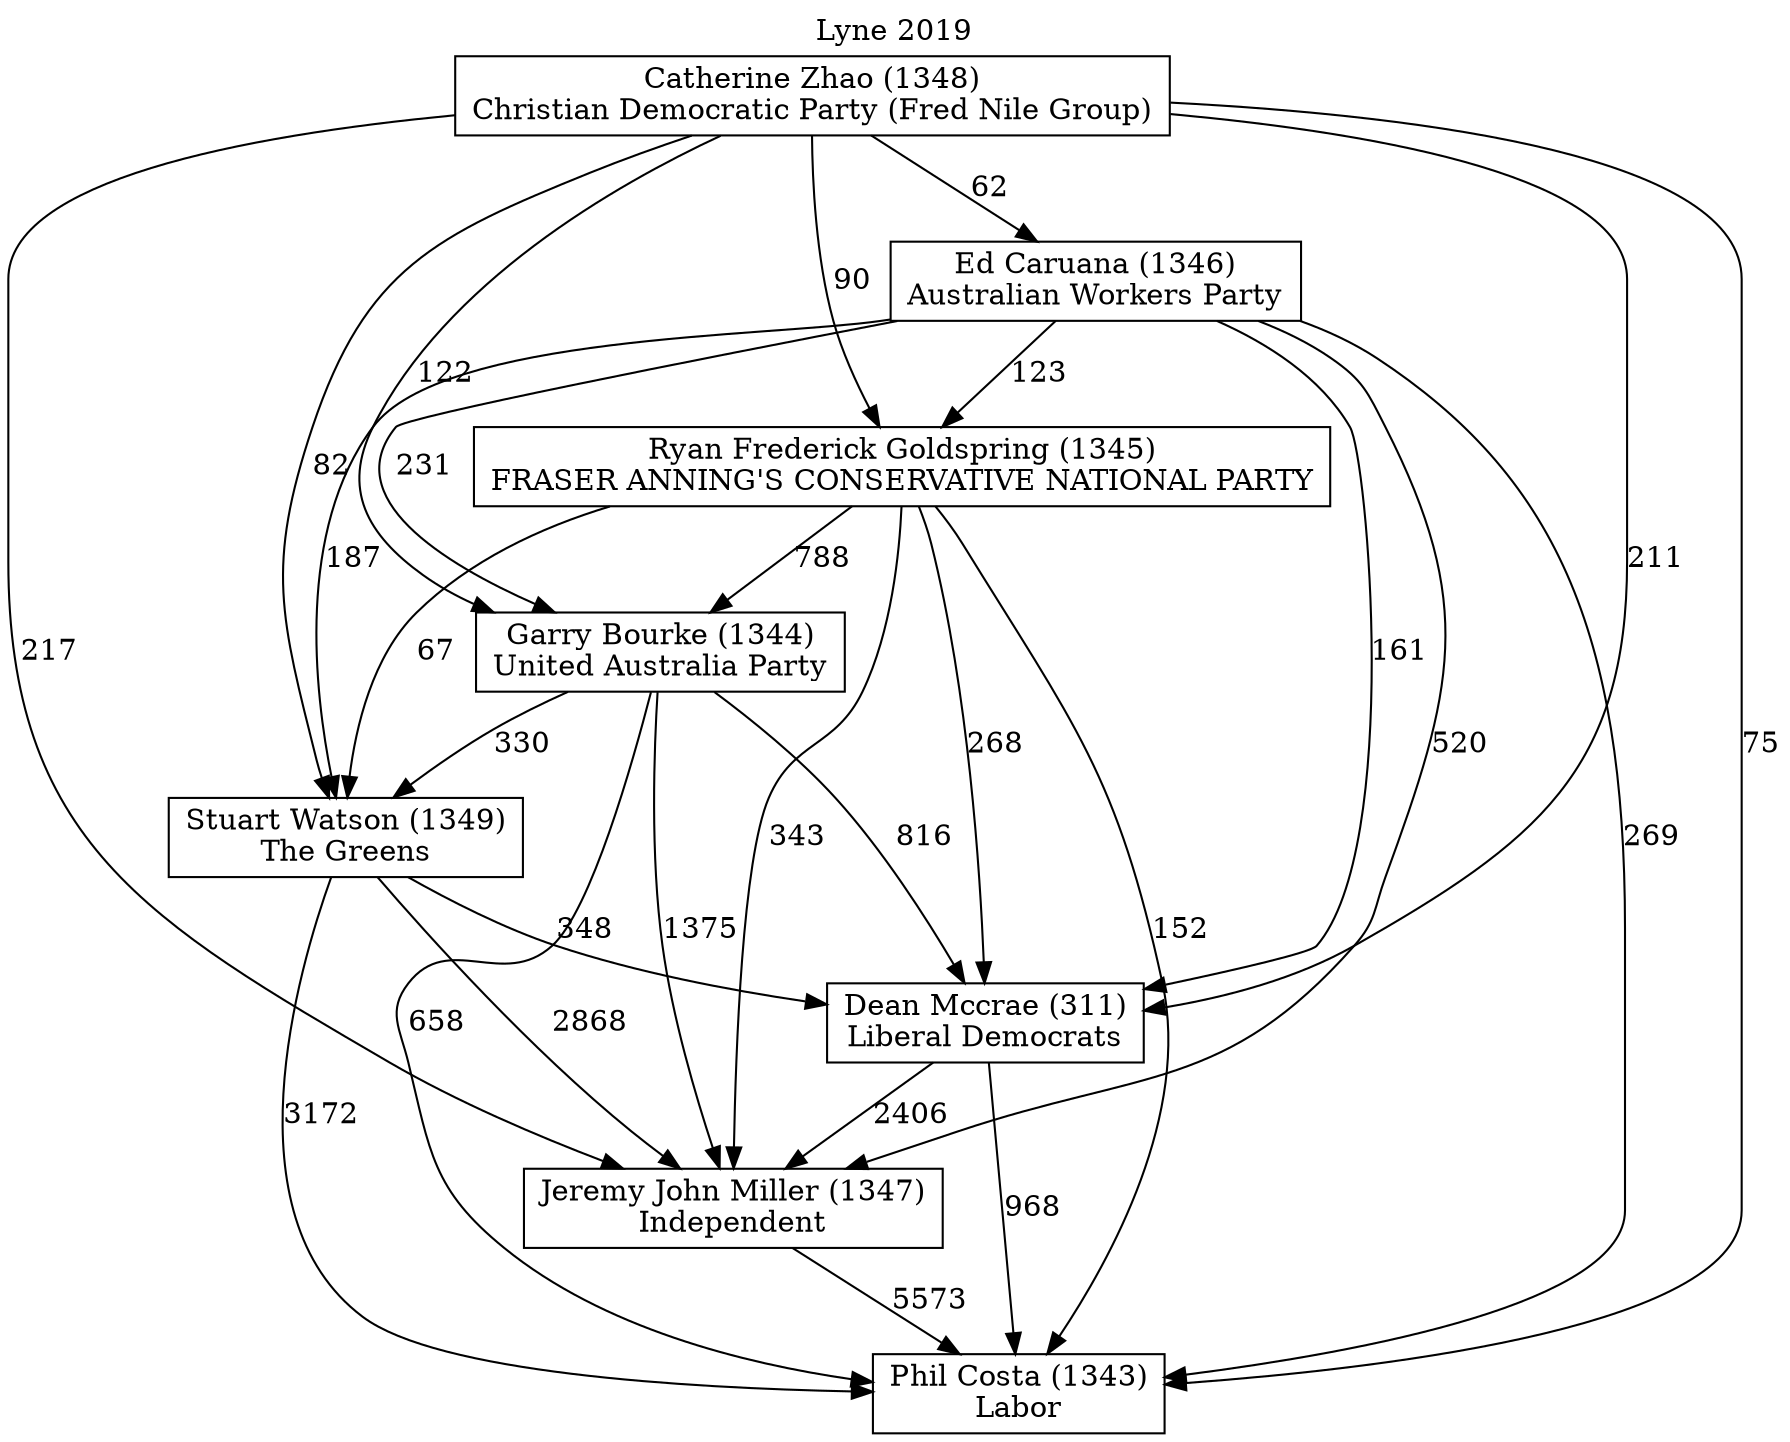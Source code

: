 // House preference flow
digraph "Phil Costa (1343)_Lyne_2019" {
	graph [label="Lyne 2019" labelloc=t mclimit=10]
	node [shape=box]
	"Phil Costa (1343)" [label="Phil Costa (1343)
Labor"]
	"Jeremy John Miller (1347)" [label="Jeremy John Miller (1347)
Independent"]
	"Dean Mccrae (311)" [label="Dean Mccrae (311)
Liberal Democrats"]
	"Stuart Watson (1349)" [label="Stuart Watson (1349)
The Greens"]
	"Garry Bourke (1344)" [label="Garry Bourke (1344)
United Australia Party"]
	"Ryan Frederick Goldspring (1345)" [label="Ryan Frederick Goldspring (1345)
FRASER ANNING'S CONSERVATIVE NATIONAL PARTY"]
	"Ed Caruana (1346)" [label="Ed Caruana (1346)
Australian Workers Party"]
	"Catherine Zhao (1348)" [label="Catherine Zhao (1348)
Christian Democratic Party (Fred Nile Group)"]
	"Jeremy John Miller (1347)" -> "Phil Costa (1343)" [label=5573]
	"Dean Mccrae (311)" -> "Jeremy John Miller (1347)" [label=2406]
	"Stuart Watson (1349)" -> "Dean Mccrae (311)" [label=348]
	"Garry Bourke (1344)" -> "Stuart Watson (1349)" [label=330]
	"Ryan Frederick Goldspring (1345)" -> "Garry Bourke (1344)" [label=788]
	"Ed Caruana (1346)" -> "Ryan Frederick Goldspring (1345)" [label=123]
	"Catherine Zhao (1348)" -> "Ed Caruana (1346)" [label=62]
	"Dean Mccrae (311)" -> "Phil Costa (1343)" [label=968]
	"Stuart Watson (1349)" -> "Phil Costa (1343)" [label=3172]
	"Garry Bourke (1344)" -> "Phil Costa (1343)" [label=658]
	"Ryan Frederick Goldspring (1345)" -> "Phil Costa (1343)" [label=152]
	"Ed Caruana (1346)" -> "Phil Costa (1343)" [label=269]
	"Catherine Zhao (1348)" -> "Phil Costa (1343)" [label=75]
	"Catherine Zhao (1348)" -> "Ryan Frederick Goldspring (1345)" [label=90]
	"Ed Caruana (1346)" -> "Garry Bourke (1344)" [label=231]
	"Catherine Zhao (1348)" -> "Garry Bourke (1344)" [label=122]
	"Ryan Frederick Goldspring (1345)" -> "Stuart Watson (1349)" [label=67]
	"Ed Caruana (1346)" -> "Stuart Watson (1349)" [label=187]
	"Catherine Zhao (1348)" -> "Stuart Watson (1349)" [label=82]
	"Garry Bourke (1344)" -> "Dean Mccrae (311)" [label=816]
	"Ryan Frederick Goldspring (1345)" -> "Dean Mccrae (311)" [label=268]
	"Ed Caruana (1346)" -> "Dean Mccrae (311)" [label=161]
	"Catherine Zhao (1348)" -> "Dean Mccrae (311)" [label=211]
	"Stuart Watson (1349)" -> "Jeremy John Miller (1347)" [label=2868]
	"Garry Bourke (1344)" -> "Jeremy John Miller (1347)" [label=1375]
	"Ryan Frederick Goldspring (1345)" -> "Jeremy John Miller (1347)" [label=343]
	"Ed Caruana (1346)" -> "Jeremy John Miller (1347)" [label=520]
	"Catherine Zhao (1348)" -> "Jeremy John Miller (1347)" [label=217]
}
